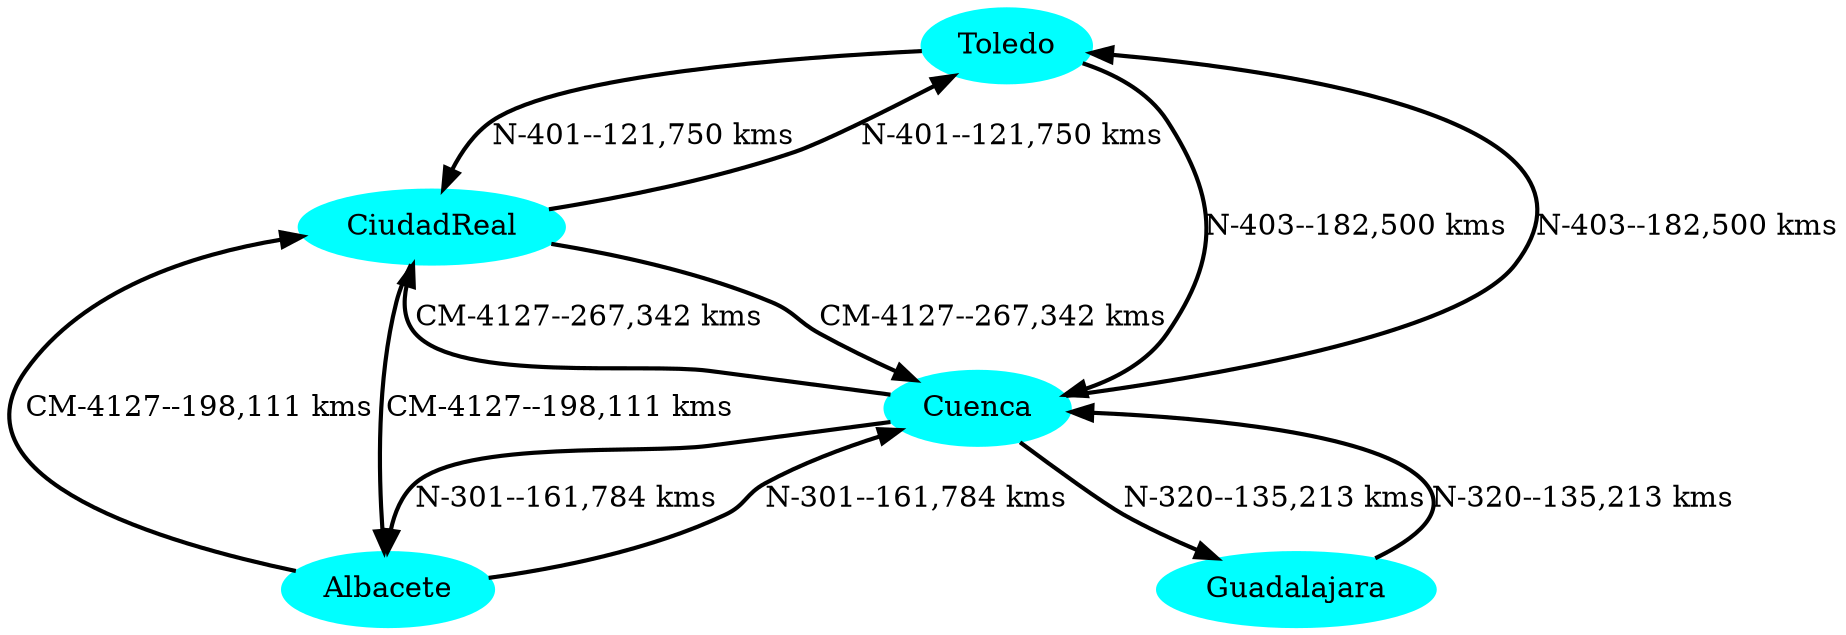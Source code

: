 strict digraph G {
  1 [ label="Toledo" color="cyan" style="filled" ];
  2 [ label="CiudadReal" color="cyan" style="filled" ];
  3 [ label="Albacete" color="cyan" style="filled" ];
  4 [ label="Cuenca" color="cyan" style="filled" ];
  5 [ label="Guadalajara" color="cyan" style="filled" ];
  1 -> 2 [ label="N-401--121,750 kms" style="bold" ];
  2 -> 1 [ label="N-401--121,750 kms" style="bold" ];
  1 -> 4 [ label="N-403--182,500 kms" style="bold" ];
  4 -> 1 [ label="N-403--182,500 kms" style="bold" ];
  2 -> 3 [ label="CM-4127--198,111 kms" style="bold" ];
  3 -> 2 [ label="CM-4127--198,111 kms" style="bold" ];
  2 -> 4 [ label="CM-4127--267,342 kms" style="bold" ];
  4 -> 2 [ label="CM-4127--267,342 kms" style="bold" ];
  3 -> 4 [ label="N-301--161,784 kms" style="bold" ];
  4 -> 3 [ label="N-301--161,784 kms" style="bold" ];
  4 -> 5 [ label="N-320--135,213 kms" style="bold" ];
  5 -> 4 [ label="N-320--135,213 kms" style="bold" ];
}
